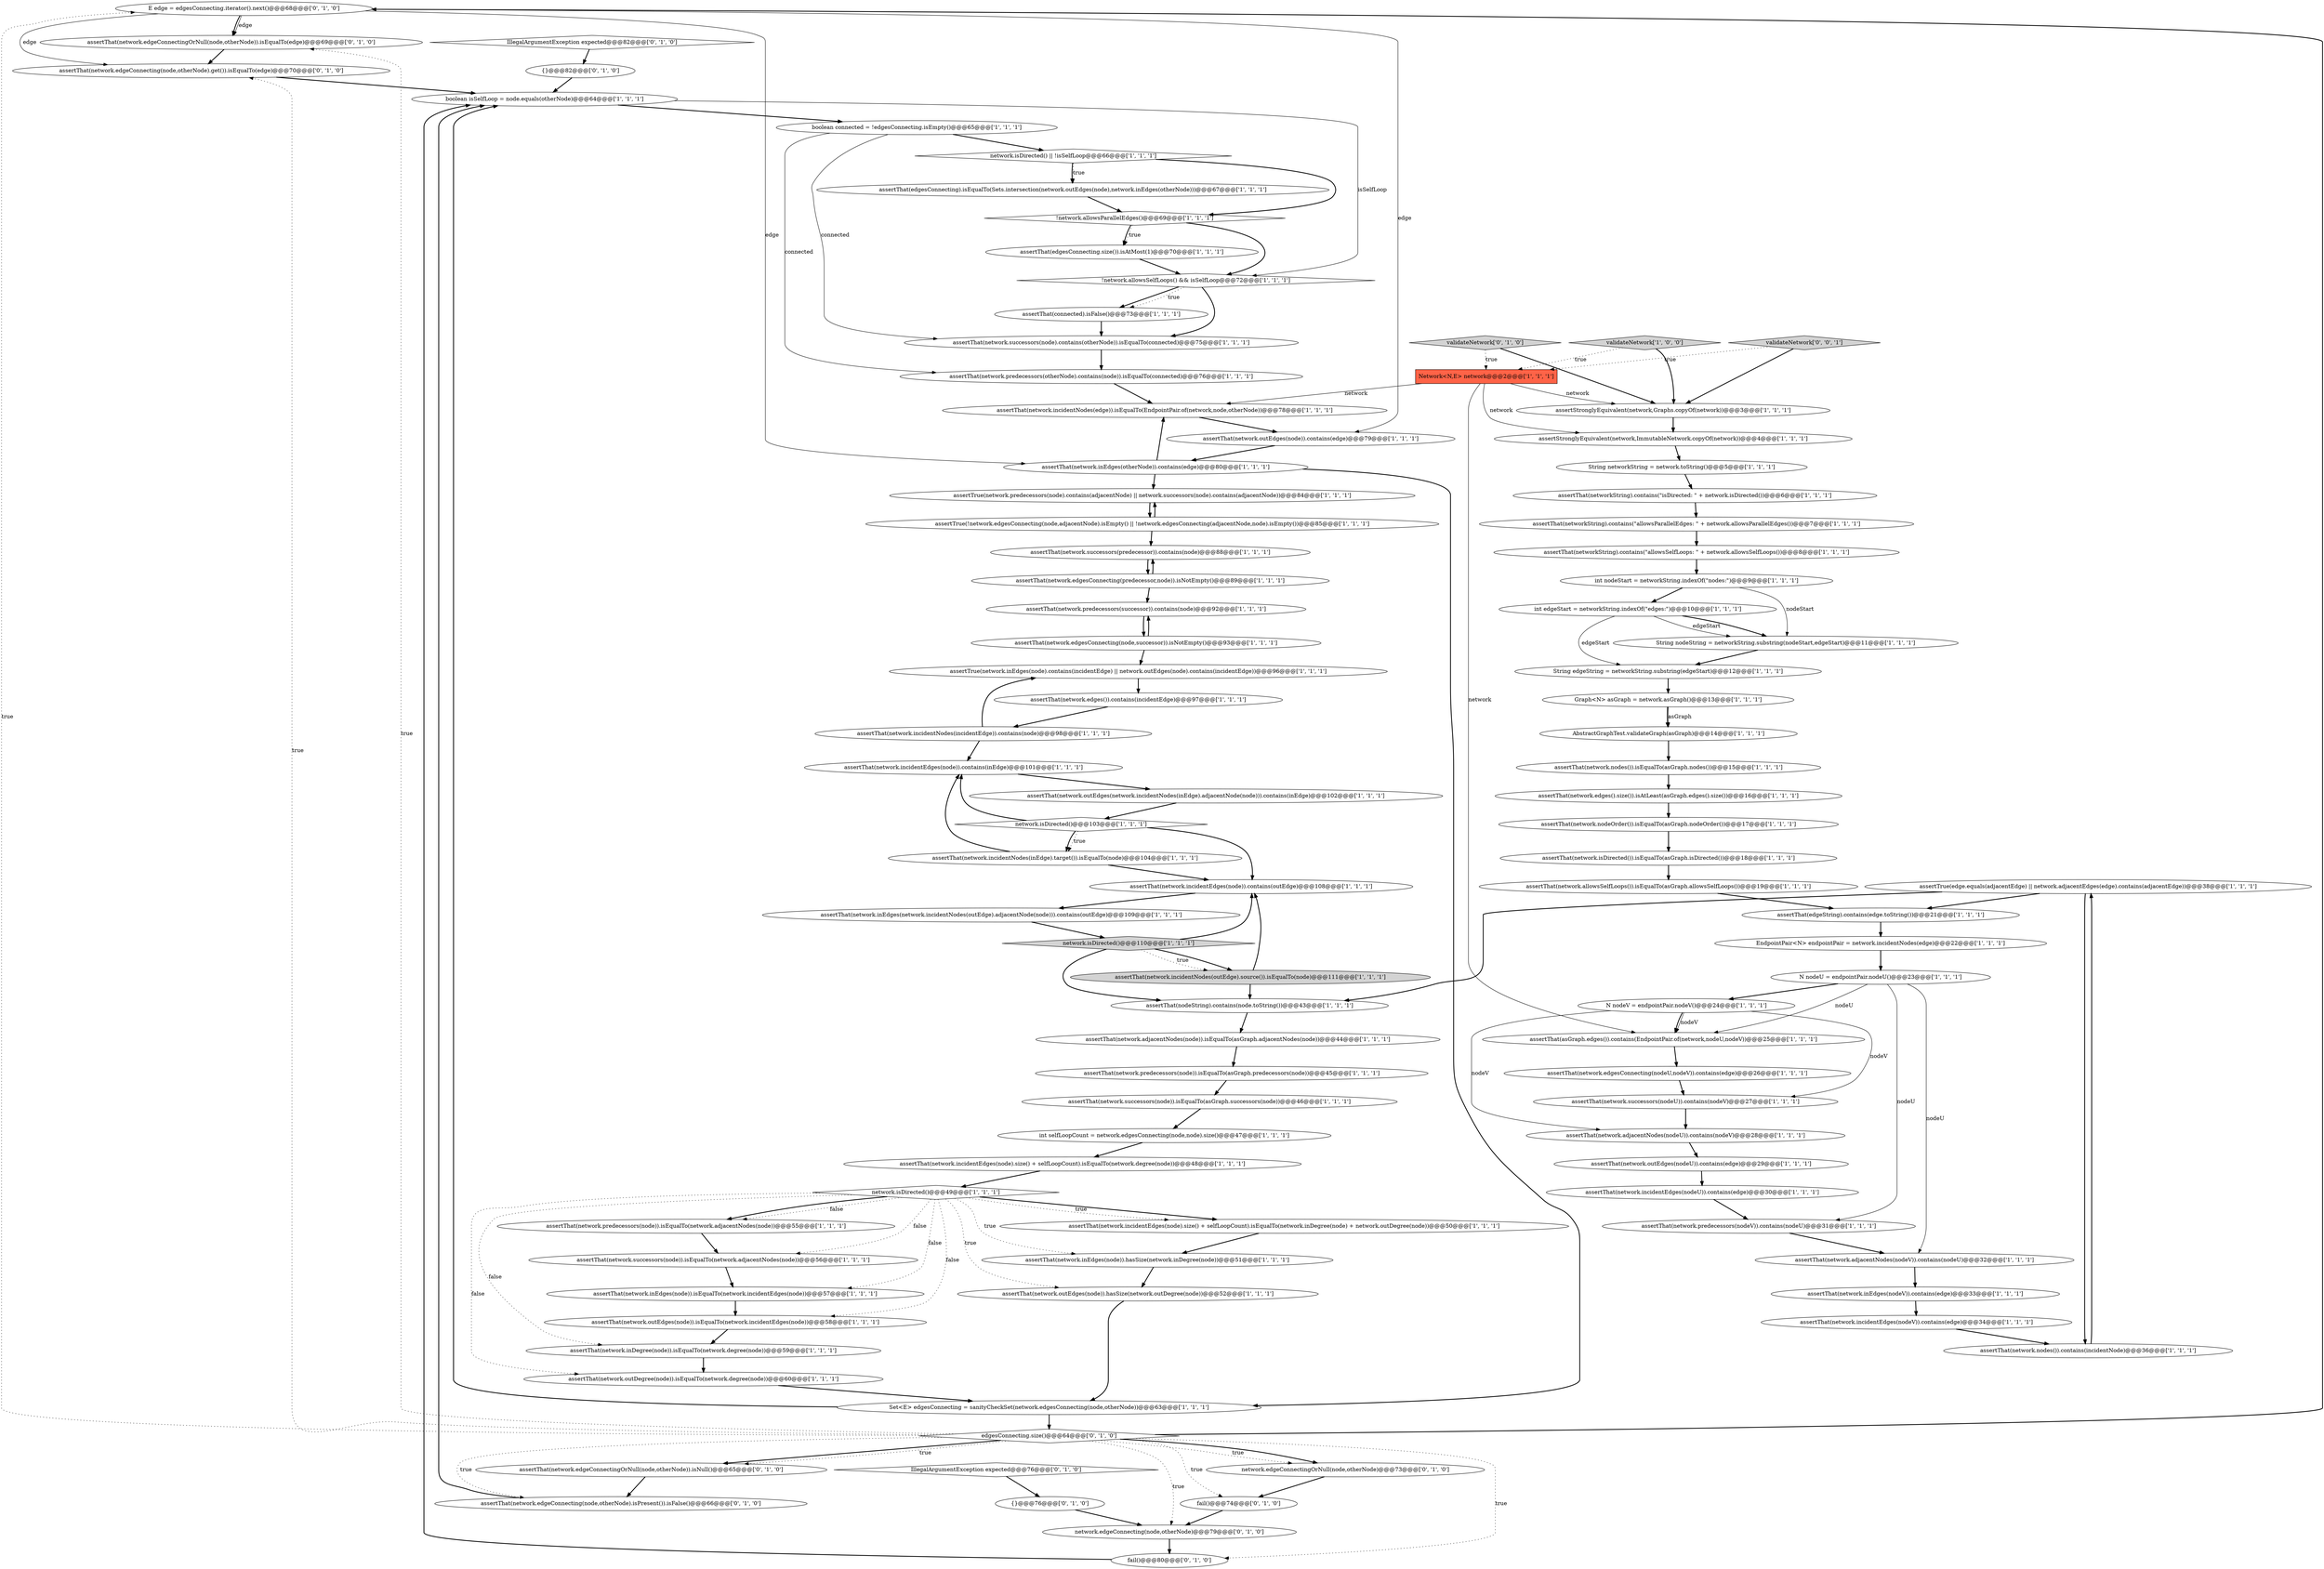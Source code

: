 digraph {
95 [style = filled, label = "E edge = edgesConnecting.iterator().next()@@@68@@@['0', '1', '0']", fillcolor = white, shape = ellipse image = "AAA1AAABBB2BBB"];
66 [style = filled, label = "assertThat(network.edgesConnecting(nodeU,nodeV)).contains(edge)@@@26@@@['1', '1', '1']", fillcolor = white, shape = ellipse image = "AAA0AAABBB1BBB"];
21 [style = filled, label = "assertThat(network.isDirected()).isEqualTo(asGraph.isDirected())@@@18@@@['1', '1', '1']", fillcolor = white, shape = ellipse image = "AAA0AAABBB1BBB"];
33 [style = filled, label = "assertThat(network.edges().size()).isAtLeast(asGraph.edges().size())@@@16@@@['1', '1', '1']", fillcolor = white, shape = ellipse image = "AAA0AAABBB1BBB"];
22 [style = filled, label = "assertThat(network.incidentEdges(node).size() + selfLoopCount).isEqualTo(network.inDegree(node) + network.outDegree(node))@@@50@@@['1', '1', '1']", fillcolor = white, shape = ellipse image = "AAA0AAABBB1BBB"];
16 [style = filled, label = "assertThat(network.allowsSelfLoops()).isEqualTo(asGraph.allowsSelfLoops())@@@19@@@['1', '1', '1']", fillcolor = white, shape = ellipse image = "AAA0AAABBB1BBB"];
38 [style = filled, label = "Graph<N> asGraph = network.asGraph()@@@13@@@['1', '1', '1']", fillcolor = white, shape = ellipse image = "AAA0AAABBB1BBB"];
77 [style = filled, label = "assertThat(network.successors(node).contains(otherNode)).isEqualTo(connected)@@@75@@@['1', '1', '1']", fillcolor = white, shape = ellipse image = "AAA0AAABBB1BBB"];
14 [style = filled, label = "assertThat(network.incidentNodes(edge)).isEqualTo(EndpointPair.of(network,node,otherNode))@@@78@@@['1', '1', '1']", fillcolor = white, shape = ellipse image = "AAA0AAABBB1BBB"];
52 [style = filled, label = "assertThat(network.inEdges(node)).isEqualTo(network.incidentEdges(node))@@@57@@@['1', '1', '1']", fillcolor = white, shape = ellipse image = "AAA0AAABBB1BBB"];
15 [style = filled, label = "assertThat(networkString).contains(\"allowsSelfLoops: \" + network.allowsSelfLoops())@@@8@@@['1', '1', '1']", fillcolor = white, shape = ellipse image = "AAA0AAABBB1BBB"];
57 [style = filled, label = "assertThat(network.incidentEdges(nodeU)).contains(edge)@@@30@@@['1', '1', '1']", fillcolor = white, shape = ellipse image = "AAA0AAABBB1BBB"];
93 [style = filled, label = "validateNetwork['0', '1', '0']", fillcolor = lightgray, shape = diamond image = "AAA0AAABBB2BBB"];
9 [style = filled, label = "assertThat(network.inEdges(nodeV)).contains(edge)@@@33@@@['1', '1', '1']", fillcolor = white, shape = ellipse image = "AAA0AAABBB1BBB"];
0 [style = filled, label = "network.isDirected()@@@49@@@['1', '1', '1']", fillcolor = white, shape = diamond image = "AAA0AAABBB1BBB"];
85 [style = filled, label = "IllegalArgumentException expected@@@76@@@['0', '1', '0']", fillcolor = white, shape = diamond image = "AAA1AAABBB2BBB"];
94 [style = filled, label = "edgesConnecting.size()@@@64@@@['0', '1', '0']", fillcolor = white, shape = diamond image = "AAA1AAABBB2BBB"];
96 [style = filled, label = "assertThat(network.edgeConnecting(node,otherNode).isPresent()).isFalse()@@@66@@@['0', '1', '0']", fillcolor = white, shape = ellipse image = "AAA1AAABBB2BBB"];
44 [style = filled, label = "!network.allowsSelfLoops() && isSelfLoop@@@72@@@['1', '1', '1']", fillcolor = white, shape = diamond image = "AAA0AAABBB1BBB"];
27 [style = filled, label = "assertThat(network.predecessors(node)).isEqualTo(asGraph.predecessors(node))@@@45@@@['1', '1', '1']", fillcolor = white, shape = ellipse image = "AAA0AAABBB1BBB"];
68 [style = filled, label = "network.isDirected() || !isSelfLoop@@@66@@@['1', '1', '1']", fillcolor = white, shape = diamond image = "AAA0AAABBB1BBB"];
36 [style = filled, label = "assertTrue(!network.edgesConnecting(node,adjacentNode).isEmpty() || !network.edgesConnecting(adjacentNode,node).isEmpty())@@@85@@@['1', '1', '1']", fillcolor = white, shape = ellipse image = "AAA0AAABBB1BBB"];
23 [style = filled, label = "assertThat(network.successors(node)).isEqualTo(network.adjacentNodes(node))@@@56@@@['1', '1', '1']", fillcolor = white, shape = ellipse image = "AAA0AAABBB1BBB"];
18 [style = filled, label = "assertThat(network.inEdges(network.incidentNodes(outEdge).adjacentNode(node))).contains(outEdge)@@@109@@@['1', '1', '1']", fillcolor = white, shape = ellipse image = "AAA0AAABBB1BBB"];
87 [style = filled, label = "assertThat(network.edgeConnectingOrNull(node,otherNode)).isEqualTo(edge)@@@69@@@['0', '1', '0']", fillcolor = white, shape = ellipse image = "AAA1AAABBB2BBB"];
5 [style = filled, label = "assertThat(networkString).contains(\"isDirected: \" + network.isDirected())@@@6@@@['1', '1', '1']", fillcolor = white, shape = ellipse image = "AAA0AAABBB1BBB"];
31 [style = filled, label = "assertThat(network.outDegree(node)).isEqualTo(network.degree(node))@@@60@@@['1', '1', '1']", fillcolor = white, shape = ellipse image = "AAA0AAABBB1BBB"];
4 [style = filled, label = "assertTrue(network.predecessors(node).contains(adjacentNode) || network.successors(node).contains(adjacentNode))@@@84@@@['1', '1', '1']", fillcolor = white, shape = ellipse image = "AAA0AAABBB1BBB"];
43 [style = filled, label = "N nodeV = endpointPair.nodeV()@@@24@@@['1', '1', '1']", fillcolor = white, shape = ellipse image = "AAA0AAABBB1BBB"];
40 [style = filled, label = "assertThat(network.incidentNodes(outEdge).source()).isEqualTo(node)@@@111@@@['1', '1', '1']", fillcolor = lightgray, shape = ellipse image = "AAA0AAABBB1BBB"];
26 [style = filled, label = "assertThat(network.adjacentNodes(nodeV)).contains(nodeU)@@@32@@@['1', '1', '1']", fillcolor = white, shape = ellipse image = "AAA0AAABBB1BBB"];
37 [style = filled, label = "!network.allowsParallelEdges()@@@69@@@['1', '1', '1']", fillcolor = white, shape = diamond image = "AAA0AAABBB1BBB"];
80 [style = filled, label = "assertTrue(network.inEdges(node).contains(incidentEdge) || network.outEdges(node).contains(incidentEdge))@@@96@@@['1', '1', '1']", fillcolor = white, shape = ellipse image = "AAA0AAABBB1BBB"];
82 [style = filled, label = "network.edgeConnecting(node,otherNode)@@@79@@@['0', '1', '0']", fillcolor = white, shape = ellipse image = "AAA1AAABBB2BBB"];
19 [style = filled, label = "assertThat(connected).isFalse()@@@73@@@['1', '1', '1']", fillcolor = white, shape = ellipse image = "AAA0AAABBB1BBB"];
24 [style = filled, label = "assertThat(network.incidentNodes(incidentEdge)).contains(node)@@@98@@@['1', '1', '1']", fillcolor = white, shape = ellipse image = "AAA0AAABBB1BBB"];
78 [style = filled, label = "assertThat(network.successors(predecessor)).contains(node)@@@88@@@['1', '1', '1']", fillcolor = white, shape = ellipse image = "AAA0AAABBB1BBB"];
89 [style = filled, label = "{}@@@82@@@['0', '1', '0']", fillcolor = white, shape = ellipse image = "AAA0AAABBB2BBB"];
17 [style = filled, label = "assertThat(network.inEdges(otherNode)).contains(edge)@@@80@@@['1', '1', '1']", fillcolor = white, shape = ellipse image = "AAA0AAABBB1BBB"];
92 [style = filled, label = "assertThat(network.edgeConnecting(node,otherNode).get()).isEqualTo(edge)@@@70@@@['0', '1', '0']", fillcolor = white, shape = ellipse image = "AAA1AAABBB2BBB"];
20 [style = filled, label = "Set<E> edgesConnecting = sanityCheckSet(network.edgesConnecting(node,otherNode))@@@63@@@['1', '1', '1']", fillcolor = white, shape = ellipse image = "AAA0AAABBB1BBB"];
46 [style = filled, label = "assertThat(network.incidentEdges(node)).contains(inEdge)@@@101@@@['1', '1', '1']", fillcolor = white, shape = ellipse image = "AAA0AAABBB1BBB"];
90 [style = filled, label = "IllegalArgumentException expected@@@82@@@['0', '1', '0']", fillcolor = white, shape = diamond image = "AAA1AAABBB2BBB"];
86 [style = filled, label = "fail()@@@74@@@['0', '1', '0']", fillcolor = white, shape = ellipse image = "AAA1AAABBB2BBB"];
74 [style = filled, label = "N nodeU = endpointPair.nodeU()@@@23@@@['1', '1', '1']", fillcolor = white, shape = ellipse image = "AAA0AAABBB1BBB"];
25 [style = filled, label = "int nodeStart = networkString.indexOf(\"nodes:\")@@@9@@@['1', '1', '1']", fillcolor = white, shape = ellipse image = "AAA0AAABBB1BBB"];
50 [style = filled, label = "assertThat(network.edgesConnecting(predecessor,node)).isNotEmpty()@@@89@@@['1', '1', '1']", fillcolor = white, shape = ellipse image = "AAA0AAABBB1BBB"];
59 [style = filled, label = "AbstractGraphTest.validateGraph(asGraph)@@@14@@@['1', '1', '1']", fillcolor = white, shape = ellipse image = "AAA0AAABBB1BBB"];
32 [style = filled, label = "assertStronglyEquivalent(network,ImmutableNetwork.copyOf(network))@@@4@@@['1', '1', '1']", fillcolor = white, shape = ellipse image = "AAA0AAABBB1BBB"];
67 [style = filled, label = "boolean isSelfLoop = node.equals(otherNode)@@@64@@@['1', '1', '1']", fillcolor = white, shape = ellipse image = "AAA0AAABBB1BBB"];
63 [style = filled, label = "int selfLoopCount = network.edgesConnecting(node,node).size()@@@47@@@['1', '1', '1']", fillcolor = white, shape = ellipse image = "AAA0AAABBB1BBB"];
49 [style = filled, label = "assertThat(network.incidentEdges(nodeV)).contains(edge)@@@34@@@['1', '1', '1']", fillcolor = white, shape = ellipse image = "AAA0AAABBB1BBB"];
79 [style = filled, label = "assertThat(network.incidentEdges(node)).contains(outEdge)@@@108@@@['1', '1', '1']", fillcolor = white, shape = ellipse image = "AAA0AAABBB1BBB"];
30 [style = filled, label = "assertThat(network.adjacentNodes(nodeU)).contains(nodeV)@@@28@@@['1', '1', '1']", fillcolor = white, shape = ellipse image = "AAA0AAABBB1BBB"];
6 [style = filled, label = "assertThat(asGraph.edges()).contains(EndpointPair.of(network,nodeU,nodeV))@@@25@@@['1', '1', '1']", fillcolor = white, shape = ellipse image = "AAA0AAABBB1BBB"];
60 [style = filled, label = "assertThat(network.outEdges(node)).hasSize(network.outDegree(node))@@@52@@@['1', '1', '1']", fillcolor = white, shape = ellipse image = "AAA0AAABBB1BBB"];
65 [style = filled, label = "assertThat(network.edgesConnecting(node,successor)).isNotEmpty()@@@93@@@['1', '1', '1']", fillcolor = white, shape = ellipse image = "AAA0AAABBB1BBB"];
2 [style = filled, label = "assertThat(network.predecessors(node)).isEqualTo(network.adjacentNodes(node))@@@55@@@['1', '1', '1']", fillcolor = white, shape = ellipse image = "AAA0AAABBB1BBB"];
61 [style = filled, label = "assertThat(network.predecessors(nodeV)).contains(nodeU)@@@31@@@['1', '1', '1']", fillcolor = white, shape = ellipse image = "AAA0AAABBB1BBB"];
1 [style = filled, label = "String edgeString = networkString.substring(edgeStart)@@@12@@@['1', '1', '1']", fillcolor = white, shape = ellipse image = "AAA0AAABBB1BBB"];
54 [style = filled, label = "String nodeString = networkString.substring(nodeStart,edgeStart)@@@11@@@['1', '1', '1']", fillcolor = white, shape = ellipse image = "AAA0AAABBB1BBB"];
58 [style = filled, label = "assertThat(network.inEdges(node)).hasSize(network.inDegree(node))@@@51@@@['1', '1', '1']", fillcolor = white, shape = ellipse image = "AAA0AAABBB1BBB"];
70 [style = filled, label = "int edgeStart = networkString.indexOf(\"edges:\")@@@10@@@['1', '1', '1']", fillcolor = white, shape = ellipse image = "AAA0AAABBB1BBB"];
64 [style = filled, label = "assertThat(network.predecessors(successor)).contains(node)@@@92@@@['1', '1', '1']", fillcolor = white, shape = ellipse image = "AAA0AAABBB1BBB"];
91 [style = filled, label = "fail()@@@80@@@['0', '1', '0']", fillcolor = white, shape = ellipse image = "AAA1AAABBB2BBB"];
39 [style = filled, label = "assertThat(edgeString).contains(edge.toString())@@@21@@@['1', '1', '1']", fillcolor = white, shape = ellipse image = "AAA0AAABBB1BBB"];
84 [style = filled, label = "assertThat(network.edgeConnectingOrNull(node,otherNode)).isNull()@@@65@@@['0', '1', '0']", fillcolor = white, shape = ellipse image = "AAA1AAABBB2BBB"];
69 [style = filled, label = "Network<N,E> network@@@2@@@['1', '1', '1']", fillcolor = tomato, shape = box image = "AAA0AAABBB1BBB"];
62 [style = filled, label = "network.isDirected()@@@103@@@['1', '1', '1']", fillcolor = white, shape = diamond image = "AAA0AAABBB1BBB"];
72 [style = filled, label = "assertStronglyEquivalent(network,Graphs.copyOf(network))@@@3@@@['1', '1', '1']", fillcolor = white, shape = ellipse image = "AAA0AAABBB1BBB"];
28 [style = filled, label = "validateNetwork['1', '0', '0']", fillcolor = lightgray, shape = diamond image = "AAA0AAABBB1BBB"];
76 [style = filled, label = "assertThat(network.adjacentNodes(node)).isEqualTo(asGraph.adjacentNodes(node))@@@44@@@['1', '1', '1']", fillcolor = white, shape = ellipse image = "AAA0AAABBB1BBB"];
35 [style = filled, label = "assertThat(network.nodes()).isEqualTo(asGraph.nodes())@@@15@@@['1', '1', '1']", fillcolor = white, shape = ellipse image = "AAA0AAABBB1BBB"];
53 [style = filled, label = "String networkString = network.toString()@@@5@@@['1', '1', '1']", fillcolor = white, shape = ellipse image = "AAA0AAABBB1BBB"];
45 [style = filled, label = "assertThat(network.predecessors(otherNode).contains(node)).isEqualTo(connected)@@@76@@@['1', '1', '1']", fillcolor = white, shape = ellipse image = "AAA0AAABBB1BBB"];
81 [style = filled, label = "assertThat(network.incidentNodes(inEdge).target()).isEqualTo(node)@@@104@@@['1', '1', '1']", fillcolor = white, shape = ellipse image = "AAA0AAABBB1BBB"];
29 [style = filled, label = "network.isDirected()@@@110@@@['1', '1', '1']", fillcolor = lightgray, shape = diamond image = "AAA0AAABBB1BBB"];
83 [style = filled, label = "{}@@@76@@@['0', '1', '0']", fillcolor = white, shape = ellipse image = "AAA0AAABBB2BBB"];
11 [style = filled, label = "assertThat(network.outEdges(network.incidentNodes(inEdge).adjacentNode(node))).contains(inEdge)@@@102@@@['1', '1', '1']", fillcolor = white, shape = ellipse image = "AAA0AAABBB1BBB"];
34 [style = filled, label = "assertThat(network.nodes()).contains(incidentNode)@@@36@@@['1', '1', '1']", fillcolor = white, shape = ellipse image = "AAA0AAABBB1BBB"];
56 [style = filled, label = "assertThat(network.incidentEdges(node).size() + selfLoopCount).isEqualTo(network.degree(node))@@@48@@@['1', '1', '1']", fillcolor = white, shape = ellipse image = "AAA0AAABBB1BBB"];
41 [style = filled, label = "assertTrue(edge.equals(adjacentEdge) || network.adjacentEdges(edge).contains(adjacentEdge))@@@38@@@['1', '1', '1']", fillcolor = white, shape = ellipse image = "AAA0AAABBB1BBB"];
47 [style = filled, label = "assertThat(network.outEdges(node)).isEqualTo(network.incidentEdges(node))@@@58@@@['1', '1', '1']", fillcolor = white, shape = ellipse image = "AAA0AAABBB1BBB"];
7 [style = filled, label = "assertThat(network.successors(node)).isEqualTo(asGraph.successors(node))@@@46@@@['1', '1', '1']", fillcolor = white, shape = ellipse image = "AAA0AAABBB1BBB"];
73 [style = filled, label = "assertThat(network.edges()).contains(incidentEdge)@@@97@@@['1', '1', '1']", fillcolor = white, shape = ellipse image = "AAA0AAABBB1BBB"];
97 [style = filled, label = "validateNetwork['0', '0', '1']", fillcolor = lightgray, shape = diamond image = "AAA0AAABBB3BBB"];
55 [style = filled, label = "assertThat(edgesConnecting).isEqualTo(Sets.intersection(network.outEdges(node),network.inEdges(otherNode)))@@@67@@@['1', '1', '1']", fillcolor = white, shape = ellipse image = "AAA0AAABBB1BBB"];
42 [style = filled, label = "boolean connected = !edgesConnecting.isEmpty()@@@65@@@['1', '1', '1']", fillcolor = white, shape = ellipse image = "AAA0AAABBB1BBB"];
51 [style = filled, label = "assertThat(network.outEdges(node)).contains(edge)@@@79@@@['1', '1', '1']", fillcolor = white, shape = ellipse image = "AAA0AAABBB1BBB"];
8 [style = filled, label = "assertThat(network.outEdges(nodeU)).contains(edge)@@@29@@@['1', '1', '1']", fillcolor = white, shape = ellipse image = "AAA0AAABBB1BBB"];
48 [style = filled, label = "assertThat(network.nodeOrder()).isEqualTo(asGraph.nodeOrder())@@@17@@@['1', '1', '1']", fillcolor = white, shape = ellipse image = "AAA0AAABBB1BBB"];
3 [style = filled, label = "assertThat(network.inDegree(node)).isEqualTo(network.degree(node))@@@59@@@['1', '1', '1']", fillcolor = white, shape = ellipse image = "AAA0AAABBB1BBB"];
10 [style = filled, label = "EndpointPair<N> endpointPair = network.incidentNodes(edge)@@@22@@@['1', '1', '1']", fillcolor = white, shape = ellipse image = "AAA0AAABBB1BBB"];
88 [style = filled, label = "network.edgeConnectingOrNull(node,otherNode)@@@73@@@['0', '1', '0']", fillcolor = white, shape = ellipse image = "AAA1AAABBB2BBB"];
71 [style = filled, label = "assertThat(network.successors(nodeU)).contains(nodeV)@@@27@@@['1', '1', '1']", fillcolor = white, shape = ellipse image = "AAA0AAABBB1BBB"];
12 [style = filled, label = "assertThat(networkString).contains(\"allowsParallelEdges: \" + network.allowsParallelEdges())@@@7@@@['1', '1', '1']", fillcolor = white, shape = ellipse image = "AAA0AAABBB1BBB"];
13 [style = filled, label = "assertThat(edgesConnecting.size()).isAtMost(1)@@@70@@@['1', '1', '1']", fillcolor = white, shape = ellipse image = "AAA0AAABBB1BBB"];
75 [style = filled, label = "assertThat(nodeString).contains(node.toString())@@@43@@@['1', '1', '1']", fillcolor = white, shape = ellipse image = "AAA0AAABBB1BBB"];
40->79 [style = bold, label=""];
35->33 [style = bold, label=""];
27->7 [style = bold, label=""];
33->48 [style = bold, label=""];
28->72 [style = bold, label=""];
37->13 [style = dotted, label="true"];
53->5 [style = bold, label=""];
20->67 [style = bold, label=""];
62->46 [style = bold, label=""];
17->14 [style = bold, label=""];
65->80 [style = bold, label=""];
70->54 [style = solid, label="edgeStart"];
79->18 [style = bold, label=""];
94->91 [style = dotted, label="true"];
69->32 [style = solid, label="network"];
17->4 [style = bold, label=""];
0->31 [style = dotted, label="false"];
23->52 [style = bold, label=""];
95->87 [style = solid, label="edge"];
55->37 [style = bold, label=""];
71->30 [style = bold, label=""];
64->65 [style = bold, label=""];
93->72 [style = bold, label=""];
83->82 [style = bold, label=""];
38->59 [style = solid, label="asGraph"];
47->3 [style = bold, label=""];
5->12 [style = bold, label=""];
41->34 [style = bold, label=""];
89->67 [style = bold, label=""];
43->6 [style = solid, label="nodeV"];
94->95 [style = dotted, label="true"];
15->25 [style = bold, label=""];
72->32 [style = bold, label=""];
0->23 [style = dotted, label="false"];
54->1 [style = bold, label=""];
95->51 [style = solid, label="edge"];
4->36 [style = bold, label=""];
84->96 [style = bold, label=""];
57->61 [style = bold, label=""];
16->39 [style = bold, label=""];
67->42 [style = bold, label=""];
24->80 [style = bold, label=""];
43->6 [style = bold, label=""];
8->57 [style = bold, label=""];
42->45 [style = solid, label="connected"];
94->88 [style = bold, label=""];
36->4 [style = bold, label=""];
0->2 [style = dotted, label="false"];
0->22 [style = bold, label=""];
69->14 [style = solid, label="network"];
95->87 [style = bold, label=""];
41->75 [style = bold, label=""];
73->24 [style = bold, label=""];
32->53 [style = bold, label=""];
94->84 [style = bold, label=""];
28->69 [style = dotted, label="true"];
25->54 [style = solid, label="nodeStart"];
41->39 [style = bold, label=""];
74->61 [style = solid, label="nodeU"];
26->9 [style = bold, label=""];
13->44 [style = bold, label=""];
42->68 [style = bold, label=""];
37->13 [style = bold, label=""];
44->77 [style = bold, label=""];
44->19 [style = bold, label=""];
22->58 [style = bold, label=""];
75->76 [style = bold, label=""];
66->71 [style = bold, label=""];
20->94 [style = bold, label=""];
88->86 [style = bold, label=""];
97->72 [style = bold, label=""];
74->6 [style = solid, label="nodeU"];
85->83 [style = bold, label=""];
43->71 [style = solid, label="nodeV"];
95->92 [style = solid, label="edge"];
0->47 [style = dotted, label="false"];
68->37 [style = bold, label=""];
10->74 [style = bold, label=""];
94->87 [style = dotted, label="true"];
45->14 [style = bold, label=""];
80->73 [style = bold, label=""];
38->59 [style = bold, label=""];
18->29 [style = bold, label=""];
62->79 [style = bold, label=""];
78->50 [style = bold, label=""];
58->60 [style = bold, label=""];
77->45 [style = bold, label=""];
50->64 [style = bold, label=""];
76->27 [style = bold, label=""];
48->21 [style = bold, label=""];
29->79 [style = bold, label=""];
87->92 [style = bold, label=""];
70->54 [style = bold, label=""];
0->22 [style = dotted, label="true"];
63->56 [style = bold, label=""];
94->82 [style = dotted, label="true"];
43->30 [style = solid, label="nodeV"];
21->16 [style = bold, label=""];
56->0 [style = bold, label=""];
0->60 [style = dotted, label="true"];
94->92 [style = dotted, label="true"];
17->20 [style = bold, label=""];
46->11 [style = bold, label=""];
91->67 [style = bold, label=""];
81->46 [style = bold, label=""];
39->10 [style = bold, label=""];
0->52 [style = dotted, label="false"];
68->55 [style = dotted, label="true"];
3->31 [style = bold, label=""];
69->6 [style = solid, label="network"];
97->69 [style = dotted, label="true"];
34->41 [style = bold, label=""];
94->88 [style = dotted, label="true"];
31->20 [style = bold, label=""];
68->55 [style = bold, label=""];
62->81 [style = dotted, label="true"];
95->17 [style = solid, label="edge"];
74->43 [style = bold, label=""];
62->81 [style = bold, label=""];
59->35 [style = bold, label=""];
94->84 [style = dotted, label="true"];
52->47 [style = bold, label=""];
29->40 [style = bold, label=""];
42->77 [style = solid, label="connected"];
14->51 [style = bold, label=""];
19->77 [style = bold, label=""];
29->75 [style = bold, label=""];
7->63 [style = bold, label=""];
11->62 [style = bold, label=""];
37->44 [style = bold, label=""];
51->17 [style = bold, label=""];
12->15 [style = bold, label=""];
61->26 [style = bold, label=""];
67->44 [style = solid, label="isSelfLoop"];
94->95 [style = bold, label=""];
6->66 [style = bold, label=""];
29->40 [style = dotted, label="true"];
65->64 [style = bold, label=""];
44->19 [style = dotted, label="true"];
96->67 [style = bold, label=""];
86->82 [style = bold, label=""];
92->67 [style = bold, label=""];
60->20 [style = bold, label=""];
0->3 [style = dotted, label="false"];
50->78 [style = bold, label=""];
69->72 [style = solid, label="network"];
36->78 [style = bold, label=""];
9->49 [style = bold, label=""];
0->58 [style = dotted, label="true"];
94->96 [style = dotted, label="true"];
82->91 [style = bold, label=""];
93->69 [style = dotted, label="true"];
81->79 [style = bold, label=""];
1->38 [style = bold, label=""];
30->8 [style = bold, label=""];
0->2 [style = bold, label=""];
49->34 [style = bold, label=""];
24->46 [style = bold, label=""];
74->26 [style = solid, label="nodeU"];
94->86 [style = dotted, label="true"];
70->1 [style = solid, label="edgeStart"];
40->75 [style = bold, label=""];
25->70 [style = bold, label=""];
2->23 [style = bold, label=""];
90->89 [style = bold, label=""];
}
